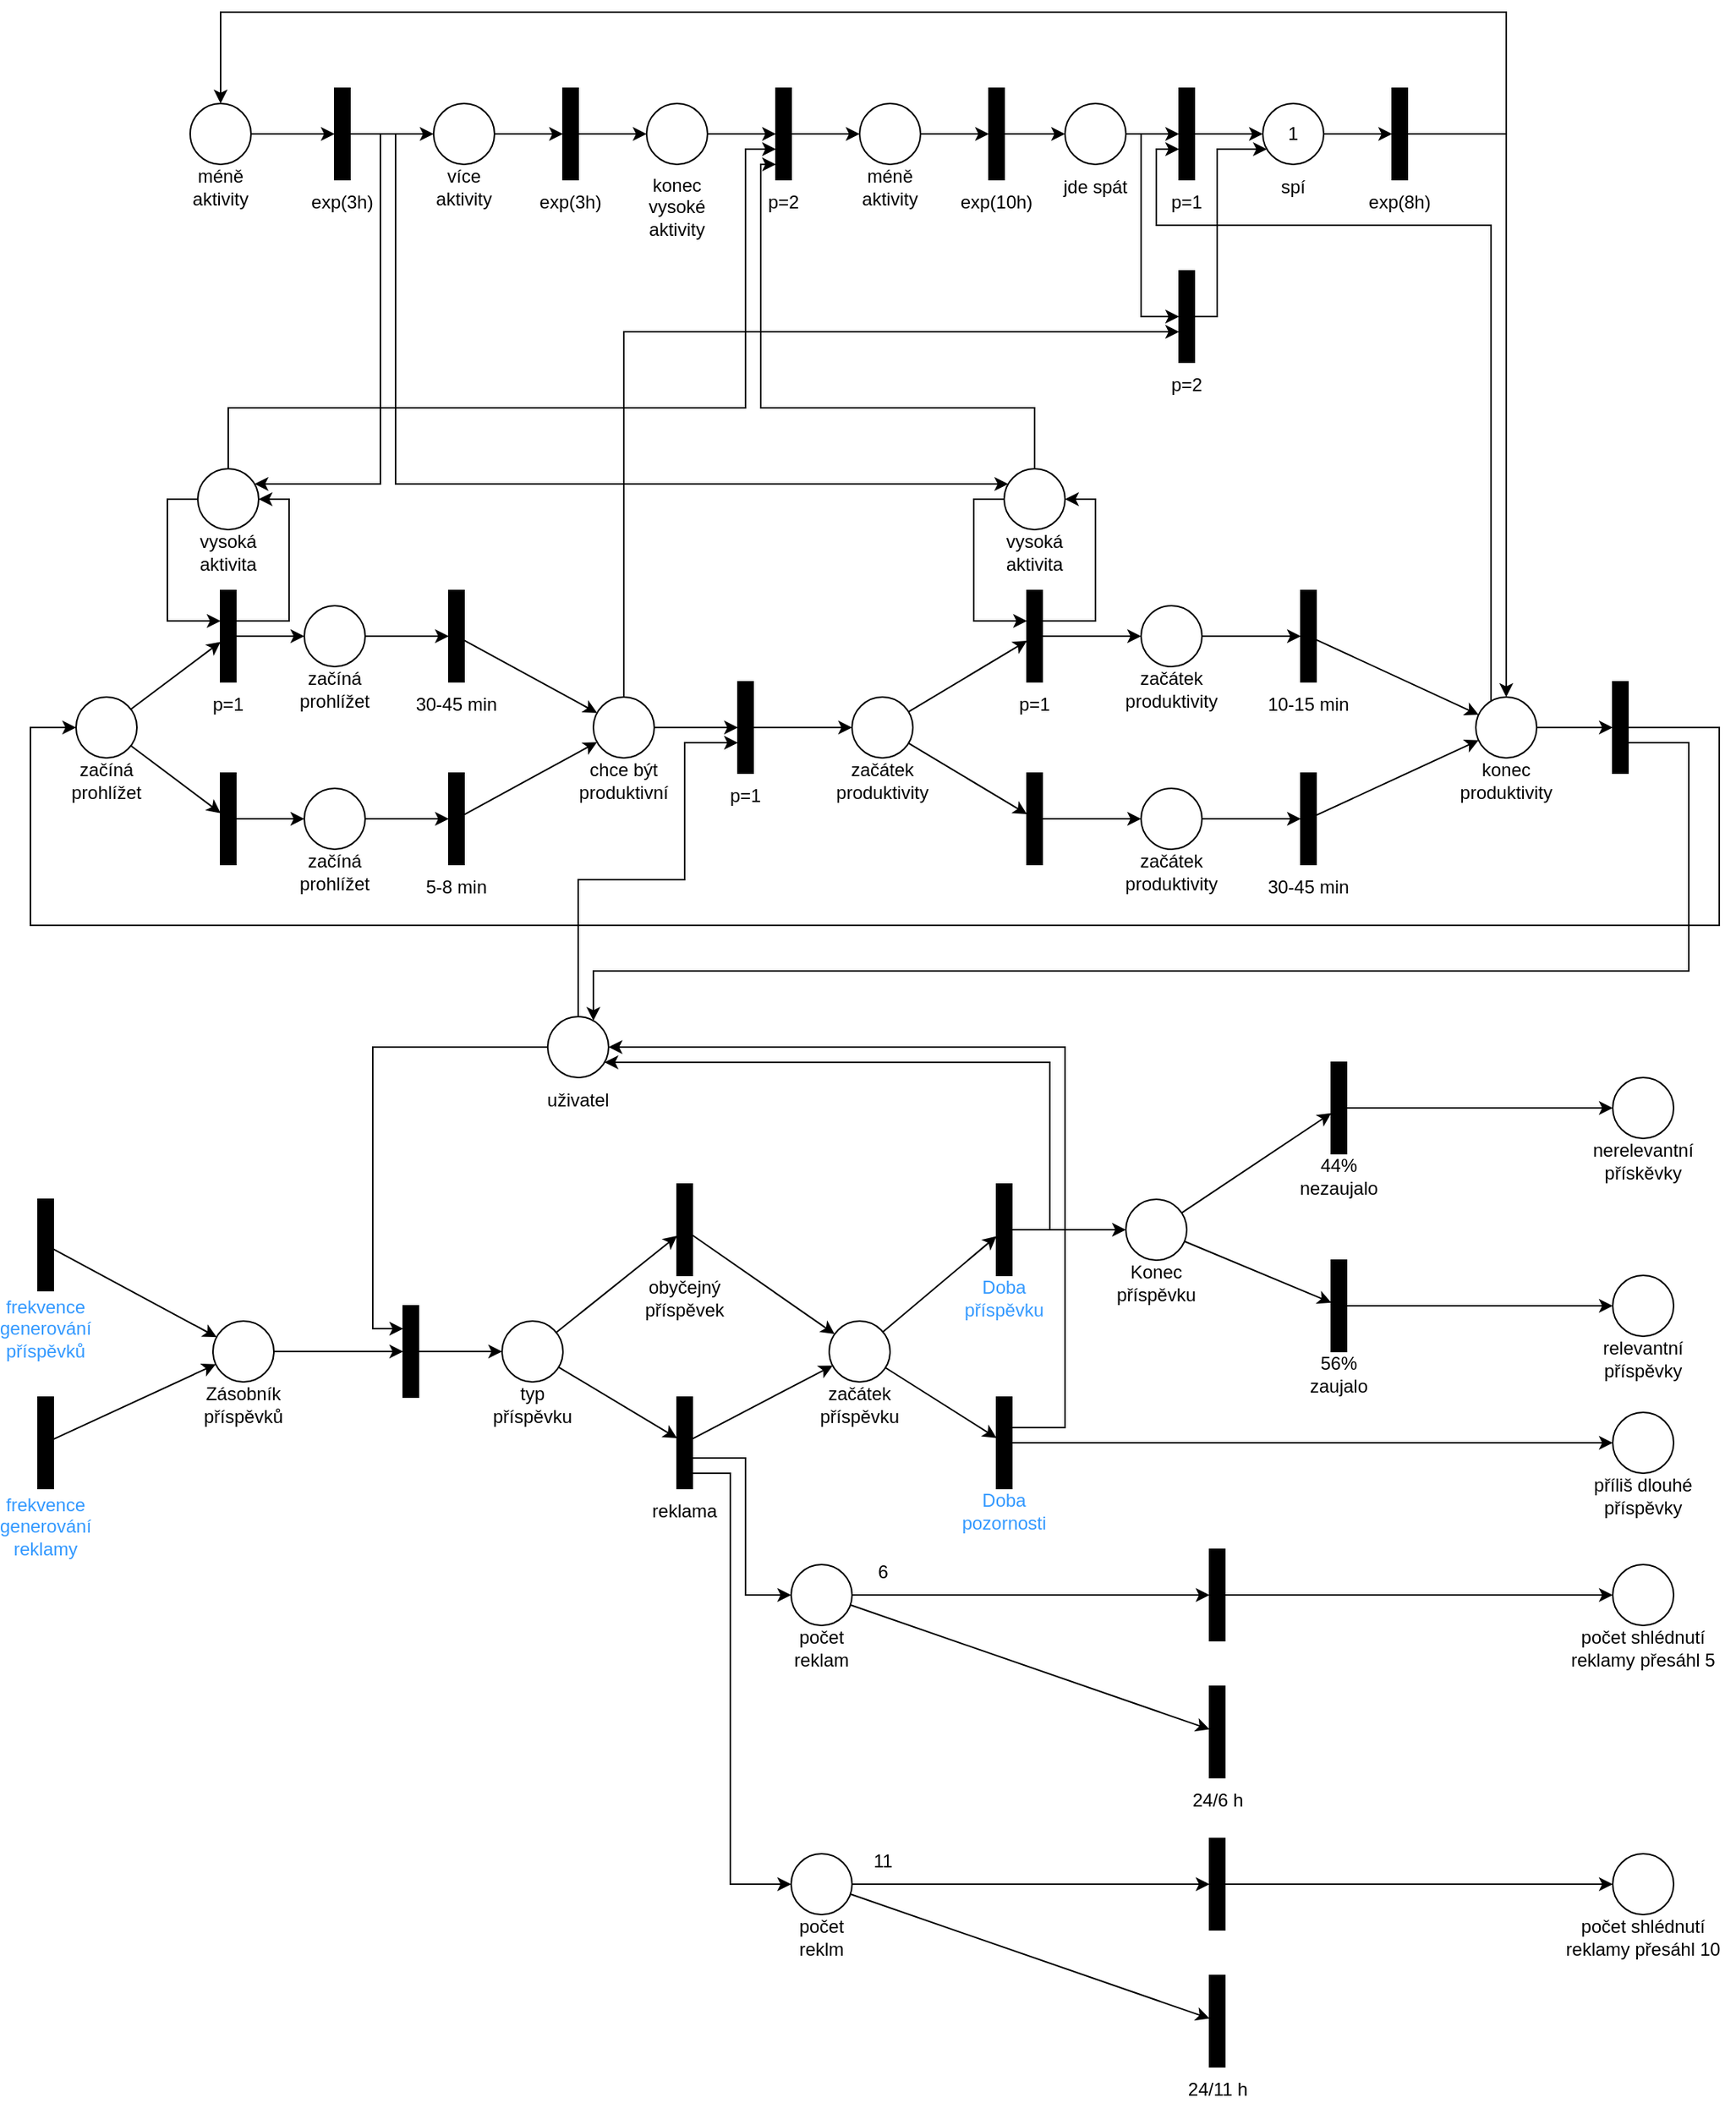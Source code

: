<mxfile version="24.9.1">
  <diagram name="Page-1" id="gI8evOimamVynCtMT4Qy">
    <mxGraphModel dx="3401" dy="1274" grid="1" gridSize="10" guides="1" tooltips="1" connect="1" arrows="1" fold="1" page="1" pageScale="1" pageWidth="850" pageHeight="1100" math="0" shadow="0">
      <root>
        <mxCell id="0" />
        <mxCell id="1" parent="0" />
        <mxCell id="iZyAnFixZvS7v7MJcJc4-69" value="" style="group" vertex="1" connectable="0" parent="1">
          <mxGeometry x="200" y="940" width="60" height="110" as="geometry" />
        </mxCell>
        <mxCell id="iZyAnFixZvS7v7MJcJc4-70" value="" style="rounded=0;whiteSpace=wrap;html=1;fillColor=#000000;" vertex="1" parent="iZyAnFixZvS7v7MJcJc4-69">
          <mxGeometry x="25" width="10" height="60" as="geometry" />
        </mxCell>
        <mxCell id="iZyAnFixZvS7v7MJcJc4-71" value="&lt;font color=&quot;#3399ff&quot;&gt;frekvence generování&lt;/font&gt;&lt;div&gt;&lt;font color=&quot;#3399ff&quot;&gt;příspěvků&lt;/font&gt;&lt;/div&gt;" style="text;html=1;align=center;verticalAlign=middle;whiteSpace=wrap;rounded=0;" vertex="1" parent="iZyAnFixZvS7v7MJcJc4-69">
          <mxGeometry y="60" width="60" height="50" as="geometry" />
        </mxCell>
        <mxCell id="iZyAnFixZvS7v7MJcJc4-72" value="" style="group" vertex="1" connectable="0" parent="1">
          <mxGeometry x="330" y="1020" width="60" height="70" as="geometry" />
        </mxCell>
        <mxCell id="iZyAnFixZvS7v7MJcJc4-73" value="" style="ellipse;whiteSpace=wrap;html=1;aspect=fixed;" vertex="1" parent="iZyAnFixZvS7v7MJcJc4-72">
          <mxGeometry x="10" width="40" height="40" as="geometry" />
        </mxCell>
        <mxCell id="iZyAnFixZvS7v7MJcJc4-74" value="&lt;div&gt;Zásobník příspěvků&lt;/div&gt;" style="text;html=1;align=center;verticalAlign=middle;whiteSpace=wrap;rounded=0;" vertex="1" parent="iZyAnFixZvS7v7MJcJc4-72">
          <mxGeometry y="40" width="60" height="30" as="geometry" />
        </mxCell>
        <mxCell id="iZyAnFixZvS7v7MJcJc4-75" style="rounded=0;orthogonalLoop=1;jettySize=auto;html=1;" edge="1" parent="1" source="iZyAnFixZvS7v7MJcJc4-70" target="iZyAnFixZvS7v7MJcJc4-73">
          <mxGeometry relative="1" as="geometry" />
        </mxCell>
        <mxCell id="iZyAnFixZvS7v7MJcJc4-76" value="" style="group" vertex="1" connectable="0" parent="1">
          <mxGeometry x="550" y="820" width="60" height="70" as="geometry" />
        </mxCell>
        <mxCell id="iZyAnFixZvS7v7MJcJc4-77" value="" style="ellipse;whiteSpace=wrap;html=1;aspect=fixed;" vertex="1" parent="iZyAnFixZvS7v7MJcJc4-76">
          <mxGeometry x="10" width="40" height="40" as="geometry" />
        </mxCell>
        <mxCell id="iZyAnFixZvS7v7MJcJc4-78" value="uživatel" style="text;html=1;align=center;verticalAlign=middle;whiteSpace=wrap;rounded=0;" vertex="1" parent="iZyAnFixZvS7v7MJcJc4-76">
          <mxGeometry y="40" width="60" height="30" as="geometry" />
        </mxCell>
        <mxCell id="iZyAnFixZvS7v7MJcJc4-79" value="" style="group" vertex="1" connectable="0" parent="1">
          <mxGeometry x="440" y="1010" width="60" height="90" as="geometry" />
        </mxCell>
        <mxCell id="iZyAnFixZvS7v7MJcJc4-80" value="" style="rounded=0;whiteSpace=wrap;html=1;fillColor=#000000;" vertex="1" parent="iZyAnFixZvS7v7MJcJc4-79">
          <mxGeometry x="25" width="10" height="60" as="geometry" />
        </mxCell>
        <mxCell id="iZyAnFixZvS7v7MJcJc4-81" style="edgeStyle=orthogonalEdgeStyle;rounded=0;orthogonalLoop=1;jettySize=auto;html=1;entryX=0;entryY=0.5;entryDx=0;entryDy=0;" edge="1" parent="1" source="iZyAnFixZvS7v7MJcJc4-73" target="iZyAnFixZvS7v7MJcJc4-80">
          <mxGeometry relative="1" as="geometry" />
        </mxCell>
        <mxCell id="iZyAnFixZvS7v7MJcJc4-82" style="edgeStyle=orthogonalEdgeStyle;rounded=0;orthogonalLoop=1;jettySize=auto;html=1;entryX=0;entryY=0.25;entryDx=0;entryDy=0;" edge="1" parent="1" source="iZyAnFixZvS7v7MJcJc4-77" target="iZyAnFixZvS7v7MJcJc4-80">
          <mxGeometry relative="1" as="geometry" />
        </mxCell>
        <mxCell id="iZyAnFixZvS7v7MJcJc4-83" value="" style="group" vertex="1" connectable="0" parent="1">
          <mxGeometry x="735" y="1020" width="60" height="70" as="geometry" />
        </mxCell>
        <mxCell id="iZyAnFixZvS7v7MJcJc4-84" value="" style="ellipse;whiteSpace=wrap;html=1;aspect=fixed;" vertex="1" parent="iZyAnFixZvS7v7MJcJc4-83">
          <mxGeometry x="10" width="40" height="40" as="geometry" />
        </mxCell>
        <mxCell id="iZyAnFixZvS7v7MJcJc4-85" value="začátek příspěvku" style="text;html=1;align=center;verticalAlign=middle;whiteSpace=wrap;rounded=0;" vertex="1" parent="iZyAnFixZvS7v7MJcJc4-83">
          <mxGeometry y="40" width="60" height="30" as="geometry" />
        </mxCell>
        <mxCell id="iZyAnFixZvS7v7MJcJc4-86" value="" style="group" vertex="1" connectable="0" parent="1">
          <mxGeometry x="830" y="930" width="60" height="90" as="geometry" />
        </mxCell>
        <mxCell id="iZyAnFixZvS7v7MJcJc4-87" value="" style="rounded=0;whiteSpace=wrap;html=1;fillColor=#000000;" vertex="1" parent="iZyAnFixZvS7v7MJcJc4-86">
          <mxGeometry x="25" width="10" height="60" as="geometry" />
        </mxCell>
        <mxCell id="iZyAnFixZvS7v7MJcJc4-88" value="&lt;font color=&quot;#3399ff&quot;&gt;Doba příspěvku&lt;/font&gt;" style="text;html=1;align=center;verticalAlign=middle;whiteSpace=wrap;rounded=0;" vertex="1" parent="iZyAnFixZvS7v7MJcJc4-86">
          <mxGeometry y="60" width="60" height="30" as="geometry" />
        </mxCell>
        <mxCell id="iZyAnFixZvS7v7MJcJc4-89" style="rounded=0;orthogonalLoop=1;jettySize=auto;html=1;" edge="1" parent="1" source="iZyAnFixZvS7v7MJcJc4-84" target="iZyAnFixZvS7v7MJcJc4-87">
          <mxGeometry relative="1" as="geometry" />
        </mxCell>
        <mxCell id="iZyAnFixZvS7v7MJcJc4-90" value="" style="group" vertex="1" connectable="0" parent="1">
          <mxGeometry x="930" y="940" width="60" height="70" as="geometry" />
        </mxCell>
        <mxCell id="iZyAnFixZvS7v7MJcJc4-91" value="" style="ellipse;whiteSpace=wrap;html=1;aspect=fixed;" vertex="1" parent="iZyAnFixZvS7v7MJcJc4-90">
          <mxGeometry x="10" width="40" height="40" as="geometry" />
        </mxCell>
        <mxCell id="iZyAnFixZvS7v7MJcJc4-92" value="Konec příspěvku" style="text;html=1;align=center;verticalAlign=middle;whiteSpace=wrap;rounded=0;" vertex="1" parent="iZyAnFixZvS7v7MJcJc4-90">
          <mxGeometry y="40" width="60" height="30" as="geometry" />
        </mxCell>
        <mxCell id="iZyAnFixZvS7v7MJcJc4-93" style="edgeStyle=orthogonalEdgeStyle;rounded=0;orthogonalLoop=1;jettySize=auto;html=1;" edge="1" parent="1" source="iZyAnFixZvS7v7MJcJc4-87" target="iZyAnFixZvS7v7MJcJc4-91">
          <mxGeometry relative="1" as="geometry" />
        </mxCell>
        <mxCell id="iZyAnFixZvS7v7MJcJc4-94" value="" style="group" vertex="1" connectable="0" parent="1">
          <mxGeometry x="1050" y="980" width="60" height="90" as="geometry" />
        </mxCell>
        <mxCell id="iZyAnFixZvS7v7MJcJc4-95" value="" style="rounded=0;whiteSpace=wrap;html=1;fillColor=#000000;" vertex="1" parent="iZyAnFixZvS7v7MJcJc4-94">
          <mxGeometry x="25" width="10" height="60" as="geometry" />
        </mxCell>
        <mxCell id="iZyAnFixZvS7v7MJcJc4-96" value="56%&lt;div&gt;zaujalo&lt;/div&gt;" style="text;html=1;align=center;verticalAlign=middle;whiteSpace=wrap;rounded=0;" vertex="1" parent="iZyAnFixZvS7v7MJcJc4-94">
          <mxGeometry y="60" width="60" height="30" as="geometry" />
        </mxCell>
        <mxCell id="iZyAnFixZvS7v7MJcJc4-97" value="" style="group" vertex="1" connectable="0" parent="1">
          <mxGeometry x="1050" y="850" width="60" height="90" as="geometry" />
        </mxCell>
        <mxCell id="iZyAnFixZvS7v7MJcJc4-98" value="" style="rounded=0;whiteSpace=wrap;html=1;fillColor=#000000;" vertex="1" parent="iZyAnFixZvS7v7MJcJc4-97">
          <mxGeometry x="25" width="10" height="60" as="geometry" />
        </mxCell>
        <mxCell id="iZyAnFixZvS7v7MJcJc4-99" value="44%&lt;div&gt;nezaujalo&lt;/div&gt;" style="text;html=1;align=center;verticalAlign=middle;whiteSpace=wrap;rounded=0;" vertex="1" parent="iZyAnFixZvS7v7MJcJc4-97">
          <mxGeometry y="60" width="60" height="30" as="geometry" />
        </mxCell>
        <mxCell id="iZyAnFixZvS7v7MJcJc4-100" style="rounded=0;orthogonalLoop=1;jettySize=auto;html=1;" edge="1" parent="1" source="iZyAnFixZvS7v7MJcJc4-91" target="iZyAnFixZvS7v7MJcJc4-95">
          <mxGeometry relative="1" as="geometry" />
        </mxCell>
        <mxCell id="iZyAnFixZvS7v7MJcJc4-101" style="rounded=0;orthogonalLoop=1;jettySize=auto;html=1;" edge="1" parent="1" source="iZyAnFixZvS7v7MJcJc4-91">
          <mxGeometry relative="1" as="geometry">
            <mxPoint x="1075" y="883.333" as="targetPoint" />
          </mxGeometry>
        </mxCell>
        <mxCell id="iZyAnFixZvS7v7MJcJc4-102" value="" style="group" vertex="1" connectable="0" parent="1">
          <mxGeometry x="1250" y="860" width="60" height="70" as="geometry" />
        </mxCell>
        <mxCell id="iZyAnFixZvS7v7MJcJc4-103" value="" style="ellipse;whiteSpace=wrap;html=1;aspect=fixed;" vertex="1" parent="iZyAnFixZvS7v7MJcJc4-102">
          <mxGeometry x="10" width="40" height="40" as="geometry" />
        </mxCell>
        <mxCell id="iZyAnFixZvS7v7MJcJc4-104" value="nerelevantní přískěvky" style="text;html=1;align=center;verticalAlign=middle;whiteSpace=wrap;rounded=0;" vertex="1" parent="iZyAnFixZvS7v7MJcJc4-102">
          <mxGeometry y="40" width="60" height="30" as="geometry" />
        </mxCell>
        <mxCell id="iZyAnFixZvS7v7MJcJc4-105" style="rounded=0;orthogonalLoop=1;jettySize=auto;html=1;" edge="1" parent="1" source="iZyAnFixZvS7v7MJcJc4-98" target="iZyAnFixZvS7v7MJcJc4-103">
          <mxGeometry relative="1" as="geometry" />
        </mxCell>
        <mxCell id="iZyAnFixZvS7v7MJcJc4-106" value="" style="group" vertex="1" connectable="0" parent="1">
          <mxGeometry x="1250" y="990" width="60" height="70" as="geometry" />
        </mxCell>
        <mxCell id="iZyAnFixZvS7v7MJcJc4-107" value="" style="ellipse;whiteSpace=wrap;html=1;aspect=fixed;" vertex="1" parent="iZyAnFixZvS7v7MJcJc4-106">
          <mxGeometry x="10" width="40" height="40" as="geometry" />
        </mxCell>
        <mxCell id="iZyAnFixZvS7v7MJcJc4-108" value="&lt;div&gt;relevantní příspěvky&lt;/div&gt;" style="text;html=1;align=center;verticalAlign=middle;whiteSpace=wrap;rounded=0;" vertex="1" parent="iZyAnFixZvS7v7MJcJc4-106">
          <mxGeometry y="40" width="60" height="30" as="geometry" />
        </mxCell>
        <mxCell id="iZyAnFixZvS7v7MJcJc4-109" style="rounded=0;orthogonalLoop=1;jettySize=auto;html=1;" edge="1" parent="1" source="iZyAnFixZvS7v7MJcJc4-95" target="iZyAnFixZvS7v7MJcJc4-107">
          <mxGeometry relative="1" as="geometry" />
        </mxCell>
        <mxCell id="iZyAnFixZvS7v7MJcJc4-110" value="" style="group" vertex="1" connectable="0" parent="1">
          <mxGeometry x="830" y="1070" width="60" height="90" as="geometry" />
        </mxCell>
        <mxCell id="iZyAnFixZvS7v7MJcJc4-111" value="" style="rounded=0;whiteSpace=wrap;html=1;fillColor=#000000;" vertex="1" parent="iZyAnFixZvS7v7MJcJc4-110">
          <mxGeometry x="25" width="10" height="60" as="geometry" />
        </mxCell>
        <mxCell id="iZyAnFixZvS7v7MJcJc4-112" value="&lt;font color=&quot;#3399ff&quot;&gt;Doba&lt;/font&gt;&lt;div&gt;&lt;font color=&quot;#3399ff&quot;&gt;pozornosti&lt;/font&gt;&lt;/div&gt;" style="text;html=1;align=center;verticalAlign=middle;whiteSpace=wrap;rounded=0;" vertex="1" parent="iZyAnFixZvS7v7MJcJc4-110">
          <mxGeometry y="60" width="60" height="30" as="geometry" />
        </mxCell>
        <mxCell id="iZyAnFixZvS7v7MJcJc4-113" style="rounded=0;orthogonalLoop=1;jettySize=auto;html=1;" edge="1" parent="1" source="iZyAnFixZvS7v7MJcJc4-84" target="iZyAnFixZvS7v7MJcJc4-111">
          <mxGeometry relative="1" as="geometry" />
        </mxCell>
        <mxCell id="iZyAnFixZvS7v7MJcJc4-114" style="edgeStyle=orthogonalEdgeStyle;rounded=0;orthogonalLoop=1;jettySize=auto;html=1;" edge="1" parent="1" source="iZyAnFixZvS7v7MJcJc4-87" target="iZyAnFixZvS7v7MJcJc4-77">
          <mxGeometry relative="1" as="geometry">
            <Array as="points">
              <mxPoint x="890" y="960" />
              <mxPoint x="890" y="850" />
            </Array>
          </mxGeometry>
        </mxCell>
        <mxCell id="iZyAnFixZvS7v7MJcJc4-115" value="" style="group" vertex="1" connectable="0" parent="1">
          <mxGeometry x="1250" y="1080" width="70" height="80" as="geometry" />
        </mxCell>
        <mxCell id="iZyAnFixZvS7v7MJcJc4-116" value="" style="ellipse;whiteSpace=wrap;html=1;aspect=fixed;" vertex="1" parent="iZyAnFixZvS7v7MJcJc4-115">
          <mxGeometry x="10" width="40" height="40" as="geometry" />
        </mxCell>
        <mxCell id="iZyAnFixZvS7v7MJcJc4-117" value="&lt;div&gt;příliš dlouhé příspěvky&lt;/div&gt;" style="text;html=1;align=center;verticalAlign=middle;whiteSpace=wrap;rounded=0;" vertex="1" parent="iZyAnFixZvS7v7MJcJc4-115">
          <mxGeometry x="-5" y="40" width="70" height="30" as="geometry" />
        </mxCell>
        <mxCell id="iZyAnFixZvS7v7MJcJc4-118" style="rounded=0;orthogonalLoop=1;jettySize=auto;html=1;" edge="1" parent="1" source="iZyAnFixZvS7v7MJcJc4-111" target="iZyAnFixZvS7v7MJcJc4-116">
          <mxGeometry relative="1" as="geometry" />
        </mxCell>
        <mxCell id="iZyAnFixZvS7v7MJcJc4-119" value="" style="group" vertex="1" connectable="0" parent="1">
          <mxGeometry x="315" y="220" width="60" height="70" as="geometry" />
        </mxCell>
        <mxCell id="iZyAnFixZvS7v7MJcJc4-120" value="" style="ellipse;whiteSpace=wrap;html=1;aspect=fixed;" vertex="1" parent="iZyAnFixZvS7v7MJcJc4-119">
          <mxGeometry x="10" width="40" height="40" as="geometry" />
        </mxCell>
        <mxCell id="iZyAnFixZvS7v7MJcJc4-121" value="&lt;div&gt;méně aktivity&lt;/div&gt;" style="text;html=1;align=center;verticalAlign=middle;whiteSpace=wrap;rounded=0;" vertex="1" parent="iZyAnFixZvS7v7MJcJc4-119">
          <mxGeometry y="40" width="60" height="30" as="geometry" />
        </mxCell>
        <mxCell id="iZyAnFixZvS7v7MJcJc4-122" value="" style="group" vertex="1" connectable="0" parent="1">
          <mxGeometry x="395" y="210" width="60" height="90" as="geometry" />
        </mxCell>
        <mxCell id="iZyAnFixZvS7v7MJcJc4-123" value="" style="rounded=0;whiteSpace=wrap;html=1;fillColor=#000000;" vertex="1" parent="iZyAnFixZvS7v7MJcJc4-122">
          <mxGeometry x="25" width="10" height="60" as="geometry" />
        </mxCell>
        <mxCell id="iZyAnFixZvS7v7MJcJc4-124" value="exp(3h)" style="text;html=1;align=center;verticalAlign=middle;whiteSpace=wrap;rounded=0;" vertex="1" parent="iZyAnFixZvS7v7MJcJc4-122">
          <mxGeometry y="60" width="60" height="30" as="geometry" />
        </mxCell>
        <mxCell id="iZyAnFixZvS7v7MJcJc4-125" style="edgeStyle=orthogonalEdgeStyle;rounded=0;orthogonalLoop=1;jettySize=auto;html=1;" edge="1" parent="1" source="iZyAnFixZvS7v7MJcJc4-120" target="iZyAnFixZvS7v7MJcJc4-123">
          <mxGeometry relative="1" as="geometry" />
        </mxCell>
        <mxCell id="iZyAnFixZvS7v7MJcJc4-126" value="" style="group" vertex="1" connectable="0" parent="1">
          <mxGeometry x="475" y="220" width="60" height="70" as="geometry" />
        </mxCell>
        <mxCell id="iZyAnFixZvS7v7MJcJc4-127" value="" style="ellipse;whiteSpace=wrap;html=1;aspect=fixed;" vertex="1" parent="iZyAnFixZvS7v7MJcJc4-126">
          <mxGeometry x="10" width="40" height="40" as="geometry" />
        </mxCell>
        <mxCell id="iZyAnFixZvS7v7MJcJc4-128" value="&lt;div&gt;více aktivity&lt;/div&gt;" style="text;html=1;align=center;verticalAlign=middle;whiteSpace=wrap;rounded=0;" vertex="1" parent="iZyAnFixZvS7v7MJcJc4-126">
          <mxGeometry y="40" width="60" height="30" as="geometry" />
        </mxCell>
        <mxCell id="iZyAnFixZvS7v7MJcJc4-129" style="edgeStyle=orthogonalEdgeStyle;rounded=0;orthogonalLoop=1;jettySize=auto;html=1;" edge="1" parent="1" source="iZyAnFixZvS7v7MJcJc4-123" target="iZyAnFixZvS7v7MJcJc4-127">
          <mxGeometry relative="1" as="geometry" />
        </mxCell>
        <mxCell id="iZyAnFixZvS7v7MJcJc4-130" value="" style="group" vertex="1" connectable="0" parent="1">
          <mxGeometry x="545" y="210" width="60" height="90" as="geometry" />
        </mxCell>
        <mxCell id="iZyAnFixZvS7v7MJcJc4-131" value="" style="rounded=0;whiteSpace=wrap;html=1;fillColor=#000000;" vertex="1" parent="iZyAnFixZvS7v7MJcJc4-130">
          <mxGeometry x="25" width="10" height="60" as="geometry" />
        </mxCell>
        <mxCell id="iZyAnFixZvS7v7MJcJc4-132" value="exp(3h)" style="text;html=1;align=center;verticalAlign=middle;whiteSpace=wrap;rounded=0;" vertex="1" parent="iZyAnFixZvS7v7MJcJc4-130">
          <mxGeometry y="60" width="60" height="30" as="geometry" />
        </mxCell>
        <mxCell id="iZyAnFixZvS7v7MJcJc4-133" style="edgeStyle=orthogonalEdgeStyle;rounded=0;orthogonalLoop=1;jettySize=auto;html=1;" edge="1" parent="1" source="iZyAnFixZvS7v7MJcJc4-127" target="iZyAnFixZvS7v7MJcJc4-131">
          <mxGeometry relative="1" as="geometry" />
        </mxCell>
        <mxCell id="iZyAnFixZvS7v7MJcJc4-134" value="" style="group" vertex="1" connectable="0" parent="1">
          <mxGeometry x="755" y="220" width="60" height="70" as="geometry" />
        </mxCell>
        <mxCell id="iZyAnFixZvS7v7MJcJc4-135" value="" style="ellipse;whiteSpace=wrap;html=1;aspect=fixed;" vertex="1" parent="iZyAnFixZvS7v7MJcJc4-134">
          <mxGeometry x="10" width="40" height="40" as="geometry" />
        </mxCell>
        <mxCell id="iZyAnFixZvS7v7MJcJc4-136" value="&lt;div&gt;méně aktivity&lt;/div&gt;" style="text;html=1;align=center;verticalAlign=middle;whiteSpace=wrap;rounded=0;" vertex="1" parent="iZyAnFixZvS7v7MJcJc4-134">
          <mxGeometry y="40" width="60" height="30" as="geometry" />
        </mxCell>
        <mxCell id="iZyAnFixZvS7v7MJcJc4-137" value="" style="group" vertex="1" connectable="0" parent="1">
          <mxGeometry x="825" y="210" width="60" height="90" as="geometry" />
        </mxCell>
        <mxCell id="iZyAnFixZvS7v7MJcJc4-138" value="" style="rounded=0;whiteSpace=wrap;html=1;fillColor=#000000;" vertex="1" parent="iZyAnFixZvS7v7MJcJc4-137">
          <mxGeometry x="25" width="10" height="60" as="geometry" />
        </mxCell>
        <mxCell id="iZyAnFixZvS7v7MJcJc4-139" value="exp(10h)" style="text;html=1;align=center;verticalAlign=middle;whiteSpace=wrap;rounded=0;" vertex="1" parent="iZyAnFixZvS7v7MJcJc4-137">
          <mxGeometry y="60" width="60" height="30" as="geometry" />
        </mxCell>
        <mxCell id="iZyAnFixZvS7v7MJcJc4-140" style="edgeStyle=orthogonalEdgeStyle;rounded=0;orthogonalLoop=1;jettySize=auto;html=1;" edge="1" parent="1" source="iZyAnFixZvS7v7MJcJc4-135" target="iZyAnFixZvS7v7MJcJc4-138">
          <mxGeometry relative="1" as="geometry" />
        </mxCell>
        <mxCell id="iZyAnFixZvS7v7MJcJc4-141" value="" style="group" vertex="1" connectable="0" parent="1">
          <mxGeometry x="1020" y="220" width="60" height="70" as="geometry" />
        </mxCell>
        <mxCell id="iZyAnFixZvS7v7MJcJc4-142" value="1" style="ellipse;whiteSpace=wrap;html=1;aspect=fixed;" vertex="1" parent="iZyAnFixZvS7v7MJcJc4-141">
          <mxGeometry x="10" width="40" height="40" as="geometry" />
        </mxCell>
        <mxCell id="iZyAnFixZvS7v7MJcJc4-143" value="spí" style="text;html=1;align=center;verticalAlign=middle;whiteSpace=wrap;rounded=0;" vertex="1" parent="iZyAnFixZvS7v7MJcJc4-141">
          <mxGeometry y="40" width="60" height="30" as="geometry" />
        </mxCell>
        <mxCell id="iZyAnFixZvS7v7MJcJc4-144" value="" style="group" vertex="1" connectable="0" parent="1">
          <mxGeometry x="1090" y="210" width="60" height="90" as="geometry" />
        </mxCell>
        <mxCell id="iZyAnFixZvS7v7MJcJc4-145" value="" style="rounded=0;whiteSpace=wrap;html=1;fillColor=#000000;" vertex="1" parent="iZyAnFixZvS7v7MJcJc4-144">
          <mxGeometry x="25" width="10" height="60" as="geometry" />
        </mxCell>
        <mxCell id="iZyAnFixZvS7v7MJcJc4-146" value="&lt;div&gt;exp(8h)&lt;/div&gt;" style="text;html=1;align=center;verticalAlign=middle;whiteSpace=wrap;rounded=0;" vertex="1" parent="iZyAnFixZvS7v7MJcJc4-144">
          <mxGeometry y="60" width="60" height="30" as="geometry" />
        </mxCell>
        <mxCell id="iZyAnFixZvS7v7MJcJc4-147" style="edgeStyle=orthogonalEdgeStyle;rounded=0;orthogonalLoop=1;jettySize=auto;html=1;" edge="1" parent="1" source="iZyAnFixZvS7v7MJcJc4-142" target="iZyAnFixZvS7v7MJcJc4-145">
          <mxGeometry relative="1" as="geometry" />
        </mxCell>
        <mxCell id="iZyAnFixZvS7v7MJcJc4-148" style="edgeStyle=orthogonalEdgeStyle;rounded=0;orthogonalLoop=1;jettySize=auto;html=1;" edge="1" parent="1" source="iZyAnFixZvS7v7MJcJc4-145" target="iZyAnFixZvS7v7MJcJc4-120">
          <mxGeometry relative="1" as="geometry">
            <Array as="points">
              <mxPoint x="1190" y="240" />
              <mxPoint x="1190" y="160" />
              <mxPoint x="345" y="160" />
            </Array>
          </mxGeometry>
        </mxCell>
        <mxCell id="iZyAnFixZvS7v7MJcJc4-149" value="" style="group" vertex="1" connectable="0" parent="1">
          <mxGeometry x="240" y="610" width="60" height="70" as="geometry" />
        </mxCell>
        <mxCell id="iZyAnFixZvS7v7MJcJc4-150" value="" style="ellipse;whiteSpace=wrap;html=1;aspect=fixed;" vertex="1" parent="iZyAnFixZvS7v7MJcJc4-149">
          <mxGeometry x="10" width="40" height="40" as="geometry" />
        </mxCell>
        <mxCell id="iZyAnFixZvS7v7MJcJc4-151" value="začíná prohlížet" style="text;html=1;align=center;verticalAlign=middle;whiteSpace=wrap;rounded=0;" vertex="1" parent="iZyAnFixZvS7v7MJcJc4-149">
          <mxGeometry y="40" width="60" height="30" as="geometry" />
        </mxCell>
        <mxCell id="iZyAnFixZvS7v7MJcJc4-152" value="" style="group" vertex="1" connectable="0" parent="1">
          <mxGeometry x="470" y="660" width="60" height="90" as="geometry" />
        </mxCell>
        <mxCell id="iZyAnFixZvS7v7MJcJc4-153" value="" style="rounded=0;whiteSpace=wrap;html=1;fillColor=#000000;" vertex="1" parent="iZyAnFixZvS7v7MJcJc4-152">
          <mxGeometry x="25" width="10" height="60" as="geometry" />
        </mxCell>
        <mxCell id="iZyAnFixZvS7v7MJcJc4-154" value="5-8 min" style="text;html=1;align=center;verticalAlign=middle;whiteSpace=wrap;rounded=0;" vertex="1" parent="iZyAnFixZvS7v7MJcJc4-152">
          <mxGeometry y="60" width="60" height="30" as="geometry" />
        </mxCell>
        <mxCell id="iZyAnFixZvS7v7MJcJc4-155" value="" style="group" vertex="1" connectable="0" parent="1">
          <mxGeometry x="580" y="610" width="60" height="70" as="geometry" />
        </mxCell>
        <mxCell id="iZyAnFixZvS7v7MJcJc4-156" value="" style="ellipse;whiteSpace=wrap;html=1;aspect=fixed;" vertex="1" parent="iZyAnFixZvS7v7MJcJc4-155">
          <mxGeometry x="10" width="40" height="40" as="geometry" />
        </mxCell>
        <mxCell id="iZyAnFixZvS7v7MJcJc4-157" value="chce být produktivní" style="text;html=1;align=center;verticalAlign=middle;whiteSpace=wrap;rounded=0;" vertex="1" parent="iZyAnFixZvS7v7MJcJc4-155">
          <mxGeometry y="40" width="60" height="30" as="geometry" />
        </mxCell>
        <mxCell id="iZyAnFixZvS7v7MJcJc4-158" style="rounded=0;orthogonalLoop=1;jettySize=auto;html=1;" edge="1" parent="1" source="iZyAnFixZvS7v7MJcJc4-153" target="iZyAnFixZvS7v7MJcJc4-156">
          <mxGeometry relative="1" as="geometry" />
        </mxCell>
        <mxCell id="iZyAnFixZvS7v7MJcJc4-159" style="rounded=0;orthogonalLoop=1;jettySize=auto;html=1;" edge="1" parent="1" source="iZyAnFixZvS7v7MJcJc4-156" target="iZyAnFixZvS7v7MJcJc4-162">
          <mxGeometry relative="1" as="geometry" />
        </mxCell>
        <mxCell id="iZyAnFixZvS7v7MJcJc4-160" style="rounded=0;orthogonalLoop=1;jettySize=auto;html=1;edgeStyle=orthogonalEdgeStyle;" edge="1" parent="1" source="iZyAnFixZvS7v7MJcJc4-77" target="iZyAnFixZvS7v7MJcJc4-162">
          <mxGeometry relative="1" as="geometry">
            <Array as="points">
              <mxPoint x="580" y="730" />
              <mxPoint x="650" y="730" />
              <mxPoint x="650" y="640" />
            </Array>
          </mxGeometry>
        </mxCell>
        <mxCell id="iZyAnFixZvS7v7MJcJc4-161" value="" style="group" vertex="1" connectable="0" parent="1">
          <mxGeometry x="660" y="600" width="60" height="90" as="geometry" />
        </mxCell>
        <mxCell id="iZyAnFixZvS7v7MJcJc4-162" value="" style="rounded=0;whiteSpace=wrap;html=1;fillColor=#000000;" vertex="1" parent="iZyAnFixZvS7v7MJcJc4-161">
          <mxGeometry x="25" width="10" height="60" as="geometry" />
        </mxCell>
        <mxCell id="iZyAnFixZvS7v7MJcJc4-163" value="p=1" style="text;html=1;align=center;verticalAlign=middle;whiteSpace=wrap;rounded=0;" vertex="1" parent="iZyAnFixZvS7v7MJcJc4-161">
          <mxGeometry y="60" width="60" height="30" as="geometry" />
        </mxCell>
        <mxCell id="iZyAnFixZvS7v7MJcJc4-164" value="" style="group" vertex="1" connectable="0" parent="1">
          <mxGeometry x="750" y="610" width="60" height="70" as="geometry" />
        </mxCell>
        <mxCell id="iZyAnFixZvS7v7MJcJc4-165" value="" style="ellipse;whiteSpace=wrap;html=1;aspect=fixed;" vertex="1" parent="iZyAnFixZvS7v7MJcJc4-164">
          <mxGeometry x="10" width="40" height="40" as="geometry" />
        </mxCell>
        <mxCell id="iZyAnFixZvS7v7MJcJc4-166" value="začátek produktivity" style="text;html=1;align=center;verticalAlign=middle;whiteSpace=wrap;rounded=0;" vertex="1" parent="iZyAnFixZvS7v7MJcJc4-164">
          <mxGeometry y="40" width="60" height="30" as="geometry" />
        </mxCell>
        <mxCell id="iZyAnFixZvS7v7MJcJc4-167" style="edgeStyle=orthogonalEdgeStyle;rounded=0;orthogonalLoop=1;jettySize=auto;html=1;" edge="1" parent="1" source="iZyAnFixZvS7v7MJcJc4-162" target="iZyAnFixZvS7v7MJcJc4-165">
          <mxGeometry relative="1" as="geometry" />
        </mxCell>
        <mxCell id="iZyAnFixZvS7v7MJcJc4-168" value="" style="group" vertex="1" connectable="0" parent="1">
          <mxGeometry x="850" y="660" width="60" height="90" as="geometry" />
        </mxCell>
        <mxCell id="iZyAnFixZvS7v7MJcJc4-169" value="" style="rounded=0;whiteSpace=wrap;html=1;fillColor=#000000;" vertex="1" parent="iZyAnFixZvS7v7MJcJc4-168">
          <mxGeometry x="25" width="10" height="60" as="geometry" />
        </mxCell>
        <mxCell id="iZyAnFixZvS7v7MJcJc4-170" style="rounded=0;orthogonalLoop=1;jettySize=auto;html=1;" edge="1" parent="1" source="iZyAnFixZvS7v7MJcJc4-165" target="iZyAnFixZvS7v7MJcJc4-169">
          <mxGeometry relative="1" as="geometry" />
        </mxCell>
        <mxCell id="iZyAnFixZvS7v7MJcJc4-171" value="" style="group" vertex="1" connectable="0" parent="1">
          <mxGeometry x="470" y="540" width="60" height="90" as="geometry" />
        </mxCell>
        <mxCell id="iZyAnFixZvS7v7MJcJc4-172" value="" style="rounded=0;whiteSpace=wrap;html=1;fillColor=#000000;" vertex="1" parent="iZyAnFixZvS7v7MJcJc4-171">
          <mxGeometry x="25" width="10" height="60" as="geometry" />
        </mxCell>
        <mxCell id="iZyAnFixZvS7v7MJcJc4-173" value="30-45 min" style="text;html=1;align=center;verticalAlign=middle;whiteSpace=wrap;rounded=0;" vertex="1" parent="iZyAnFixZvS7v7MJcJc4-171">
          <mxGeometry y="60" width="60" height="30" as="geometry" />
        </mxCell>
        <mxCell id="iZyAnFixZvS7v7MJcJc4-174" value="" style="group" vertex="1" connectable="0" parent="1">
          <mxGeometry x="850" y="540" width="60" height="90" as="geometry" />
        </mxCell>
        <mxCell id="iZyAnFixZvS7v7MJcJc4-175" value="" style="rounded=0;whiteSpace=wrap;html=1;fillColor=#000000;" vertex="1" parent="iZyAnFixZvS7v7MJcJc4-174">
          <mxGeometry x="25" width="10" height="60" as="geometry" />
        </mxCell>
        <mxCell id="iZyAnFixZvS7v7MJcJc4-176" value="p=1" style="text;html=1;align=center;verticalAlign=middle;whiteSpace=wrap;rounded=0;" vertex="1" parent="iZyAnFixZvS7v7MJcJc4-174">
          <mxGeometry y="60" width="60" height="30" as="geometry" />
        </mxCell>
        <mxCell id="iZyAnFixZvS7v7MJcJc4-177" style="rounded=0;orthogonalLoop=1;jettySize=auto;html=1;" edge="1" parent="1" source="iZyAnFixZvS7v7MJcJc4-172" target="iZyAnFixZvS7v7MJcJc4-156">
          <mxGeometry relative="1" as="geometry" />
        </mxCell>
        <mxCell id="iZyAnFixZvS7v7MJcJc4-178" style="rounded=0;orthogonalLoop=1;jettySize=auto;html=1;" edge="1" parent="1" source="iZyAnFixZvS7v7MJcJc4-165" target="iZyAnFixZvS7v7MJcJc4-175">
          <mxGeometry relative="1" as="geometry" />
        </mxCell>
        <mxCell id="iZyAnFixZvS7v7MJcJc4-179" value="" style="group" vertex="1" connectable="0" parent="1">
          <mxGeometry x="1160" y="610" width="60" height="70" as="geometry" />
        </mxCell>
        <mxCell id="iZyAnFixZvS7v7MJcJc4-180" value="" style="ellipse;whiteSpace=wrap;html=1;aspect=fixed;" vertex="1" parent="iZyAnFixZvS7v7MJcJc4-179">
          <mxGeometry x="10" width="40" height="40" as="geometry" />
        </mxCell>
        <mxCell id="iZyAnFixZvS7v7MJcJc4-181" value="&lt;div&gt;konec&lt;/div&gt;&lt;div&gt;produktivity&lt;/div&gt;" style="text;html=1;align=center;verticalAlign=middle;whiteSpace=wrap;rounded=0;" vertex="1" parent="iZyAnFixZvS7v7MJcJc4-179">
          <mxGeometry y="40" width="60" height="30" as="geometry" />
        </mxCell>
        <mxCell id="iZyAnFixZvS7v7MJcJc4-182" style="edgeStyle=orthogonalEdgeStyle;rounded=0;orthogonalLoop=1;jettySize=auto;html=1;" edge="1" parent="1" source="iZyAnFixZvS7v7MJcJc4-184" target="iZyAnFixZvS7v7MJcJc4-150">
          <mxGeometry relative="1" as="geometry">
            <Array as="points">
              <mxPoint x="1330" y="630" />
              <mxPoint x="1330" y="760" />
              <mxPoint x="220" y="760" />
              <mxPoint x="220" y="630" />
            </Array>
          </mxGeometry>
        </mxCell>
        <mxCell id="iZyAnFixZvS7v7MJcJc4-183" style="rounded=0;orthogonalLoop=1;jettySize=auto;html=1;edgeStyle=orthogonalEdgeStyle;" edge="1" parent="1" source="iZyAnFixZvS7v7MJcJc4-184" target="iZyAnFixZvS7v7MJcJc4-77">
          <mxGeometry relative="1" as="geometry">
            <Array as="points">
              <mxPoint x="1310" y="640" />
              <mxPoint x="1310" y="790" />
              <mxPoint x="590" y="790" />
            </Array>
          </mxGeometry>
        </mxCell>
        <mxCell id="iZyAnFixZvS7v7MJcJc4-184" value="" style="rounded=0;whiteSpace=wrap;html=1;fillColor=#000000;" vertex="1" parent="1">
          <mxGeometry x="1260" y="600" width="10" height="60" as="geometry" />
        </mxCell>
        <mxCell id="iZyAnFixZvS7v7MJcJc4-185" style="edgeStyle=orthogonalEdgeStyle;rounded=0;orthogonalLoop=1;jettySize=auto;html=1;" edge="1" parent="1" source="iZyAnFixZvS7v7MJcJc4-180" target="iZyAnFixZvS7v7MJcJc4-184">
          <mxGeometry relative="1" as="geometry" />
        </mxCell>
        <mxCell id="iZyAnFixZvS7v7MJcJc4-186" value="" style="group" vertex="1" connectable="0" parent="1">
          <mxGeometry x="320" y="460" width="60" height="70" as="geometry" />
        </mxCell>
        <mxCell id="iZyAnFixZvS7v7MJcJc4-187" value="" style="ellipse;whiteSpace=wrap;html=1;aspect=fixed;" vertex="1" parent="iZyAnFixZvS7v7MJcJc4-186">
          <mxGeometry x="10" width="40" height="40" as="geometry" />
        </mxCell>
        <mxCell id="iZyAnFixZvS7v7MJcJc4-188" value="vysoká aktivita" style="text;html=1;align=center;verticalAlign=middle;whiteSpace=wrap;rounded=0;" vertex="1" parent="iZyAnFixZvS7v7MJcJc4-186">
          <mxGeometry y="40" width="60" height="30" as="geometry" />
        </mxCell>
        <mxCell id="iZyAnFixZvS7v7MJcJc4-189" value="" style="group" vertex="1" connectable="0" parent="1">
          <mxGeometry x="850" y="460" width="60" height="70" as="geometry" />
        </mxCell>
        <mxCell id="iZyAnFixZvS7v7MJcJc4-190" value="" style="ellipse;whiteSpace=wrap;html=1;aspect=fixed;" vertex="1" parent="iZyAnFixZvS7v7MJcJc4-189">
          <mxGeometry x="10" width="40" height="40" as="geometry" />
        </mxCell>
        <mxCell id="iZyAnFixZvS7v7MJcJc4-191" value="vysoká aktivita" style="text;html=1;align=center;verticalAlign=middle;whiteSpace=wrap;rounded=0;" vertex="1" parent="iZyAnFixZvS7v7MJcJc4-189">
          <mxGeometry y="40" width="60" height="30" as="geometry" />
        </mxCell>
        <mxCell id="iZyAnFixZvS7v7MJcJc4-192" style="edgeStyle=orthogonalEdgeStyle;rounded=0;orthogonalLoop=1;jettySize=auto;html=1;" edge="1" parent="1" source="iZyAnFixZvS7v7MJcJc4-190" target="iZyAnFixZvS7v7MJcJc4-175">
          <mxGeometry relative="1" as="geometry">
            <Array as="points">
              <mxPoint x="840" y="480" />
              <mxPoint x="840" y="560" />
            </Array>
          </mxGeometry>
        </mxCell>
        <mxCell id="iZyAnFixZvS7v7MJcJc4-193" style="edgeStyle=orthogonalEdgeStyle;rounded=0;orthogonalLoop=1;jettySize=auto;html=1;" edge="1" parent="1" source="iZyAnFixZvS7v7MJcJc4-175" target="iZyAnFixZvS7v7MJcJc4-190">
          <mxGeometry relative="1" as="geometry">
            <Array as="points">
              <mxPoint x="920" y="560" />
              <mxPoint x="920" y="480" />
            </Array>
          </mxGeometry>
        </mxCell>
        <mxCell id="iZyAnFixZvS7v7MJcJc4-194" value="" style="group" vertex="1" connectable="0" parent="1">
          <mxGeometry x="390" y="550" width="60" height="70" as="geometry" />
        </mxCell>
        <mxCell id="iZyAnFixZvS7v7MJcJc4-195" value="" style="ellipse;whiteSpace=wrap;html=1;aspect=fixed;" vertex="1" parent="iZyAnFixZvS7v7MJcJc4-194">
          <mxGeometry x="10" width="40" height="40" as="geometry" />
        </mxCell>
        <mxCell id="iZyAnFixZvS7v7MJcJc4-196" value="začíná prohlížet" style="text;html=1;align=center;verticalAlign=middle;whiteSpace=wrap;rounded=0;" vertex="1" parent="iZyAnFixZvS7v7MJcJc4-194">
          <mxGeometry y="40" width="60" height="30" as="geometry" />
        </mxCell>
        <mxCell id="iZyAnFixZvS7v7MJcJc4-197" value="" style="group" vertex="1" connectable="0" parent="1">
          <mxGeometry x="390" y="670" width="60" height="70" as="geometry" />
        </mxCell>
        <mxCell id="iZyAnFixZvS7v7MJcJc4-198" value="" style="ellipse;whiteSpace=wrap;html=1;aspect=fixed;" vertex="1" parent="iZyAnFixZvS7v7MJcJc4-197">
          <mxGeometry x="10" width="40" height="40" as="geometry" />
        </mxCell>
        <mxCell id="iZyAnFixZvS7v7MJcJc4-199" value="začíná prohlížet" style="text;html=1;align=center;verticalAlign=middle;whiteSpace=wrap;rounded=0;" vertex="1" parent="iZyAnFixZvS7v7MJcJc4-197">
          <mxGeometry y="40" width="60" height="30" as="geometry" />
        </mxCell>
        <mxCell id="iZyAnFixZvS7v7MJcJc4-200" style="edgeStyle=orthogonalEdgeStyle;rounded=0;orthogonalLoop=1;jettySize=auto;html=1;" edge="1" parent="1" source="iZyAnFixZvS7v7MJcJc4-198" target="iZyAnFixZvS7v7MJcJc4-153">
          <mxGeometry relative="1" as="geometry" />
        </mxCell>
        <mxCell id="iZyAnFixZvS7v7MJcJc4-201" style="edgeStyle=orthogonalEdgeStyle;rounded=0;orthogonalLoop=1;jettySize=auto;html=1;" edge="1" parent="1" source="iZyAnFixZvS7v7MJcJc4-195" target="iZyAnFixZvS7v7MJcJc4-172">
          <mxGeometry relative="1" as="geometry" />
        </mxCell>
        <mxCell id="iZyAnFixZvS7v7MJcJc4-202" style="edgeStyle=orthogonalEdgeStyle;rounded=0;orthogonalLoop=1;jettySize=auto;html=1;" edge="1" parent="1" source="iZyAnFixZvS7v7MJcJc4-209" target="iZyAnFixZvS7v7MJcJc4-195">
          <mxGeometry relative="1" as="geometry" />
        </mxCell>
        <mxCell id="iZyAnFixZvS7v7MJcJc4-203" style="edgeStyle=orthogonalEdgeStyle;rounded=0;orthogonalLoop=1;jettySize=auto;html=1;" edge="1" parent="1" source="iZyAnFixZvS7v7MJcJc4-204" target="iZyAnFixZvS7v7MJcJc4-198">
          <mxGeometry relative="1" as="geometry" />
        </mxCell>
        <mxCell id="iZyAnFixZvS7v7MJcJc4-204" value="" style="rounded=0;whiteSpace=wrap;html=1;fillColor=#000000;" vertex="1" parent="1">
          <mxGeometry x="345" y="660" width="10" height="60" as="geometry" />
        </mxCell>
        <mxCell id="iZyAnFixZvS7v7MJcJc4-205" style="rounded=0;orthogonalLoop=1;jettySize=auto;html=1;" edge="1" parent="1" source="iZyAnFixZvS7v7MJcJc4-150" target="iZyAnFixZvS7v7MJcJc4-209">
          <mxGeometry relative="1" as="geometry" />
        </mxCell>
        <mxCell id="iZyAnFixZvS7v7MJcJc4-206" style="rounded=0;orthogonalLoop=1;jettySize=auto;html=1;" edge="1" parent="1" source="iZyAnFixZvS7v7MJcJc4-150" target="iZyAnFixZvS7v7MJcJc4-204">
          <mxGeometry relative="1" as="geometry" />
        </mxCell>
        <mxCell id="iZyAnFixZvS7v7MJcJc4-207" style="edgeStyle=orthogonalEdgeStyle;rounded=0;orthogonalLoop=1;jettySize=auto;html=1;" edge="1" parent="1" source="iZyAnFixZvS7v7MJcJc4-187" target="iZyAnFixZvS7v7MJcJc4-209">
          <mxGeometry relative="1" as="geometry">
            <Array as="points">
              <mxPoint x="310" y="480" />
              <mxPoint x="310" y="560" />
            </Array>
          </mxGeometry>
        </mxCell>
        <mxCell id="iZyAnFixZvS7v7MJcJc4-208" value="" style="group" vertex="1" connectable="0" parent="1">
          <mxGeometry x="320" y="540" width="60" height="90" as="geometry" />
        </mxCell>
        <mxCell id="iZyAnFixZvS7v7MJcJc4-209" value="" style="rounded=0;whiteSpace=wrap;html=1;fillColor=#000000;" vertex="1" parent="iZyAnFixZvS7v7MJcJc4-208">
          <mxGeometry x="25" width="10" height="60" as="geometry" />
        </mxCell>
        <mxCell id="iZyAnFixZvS7v7MJcJc4-210" value="p=1" style="text;html=1;align=center;verticalAlign=middle;whiteSpace=wrap;rounded=0;" vertex="1" parent="iZyAnFixZvS7v7MJcJc4-208">
          <mxGeometry y="60" width="60" height="30" as="geometry" />
        </mxCell>
        <mxCell id="iZyAnFixZvS7v7MJcJc4-211" style="edgeStyle=orthogonalEdgeStyle;rounded=0;orthogonalLoop=1;jettySize=auto;html=1;" edge="1" parent="1" source="iZyAnFixZvS7v7MJcJc4-209" target="iZyAnFixZvS7v7MJcJc4-187">
          <mxGeometry relative="1" as="geometry">
            <Array as="points">
              <mxPoint x="390" y="560" />
              <mxPoint x="390" y="480" />
            </Array>
          </mxGeometry>
        </mxCell>
        <mxCell id="iZyAnFixZvS7v7MJcJc4-212" value="" style="group" vertex="1" connectable="0" parent="1">
          <mxGeometry x="1030" y="540" width="60" height="90" as="geometry" />
        </mxCell>
        <mxCell id="iZyAnFixZvS7v7MJcJc4-213" value="" style="rounded=0;whiteSpace=wrap;html=1;fillColor=#000000;" vertex="1" parent="iZyAnFixZvS7v7MJcJc4-212">
          <mxGeometry x="25" width="10" height="60" as="geometry" />
        </mxCell>
        <mxCell id="iZyAnFixZvS7v7MJcJc4-214" value="10-15 min" style="text;html=1;align=center;verticalAlign=middle;whiteSpace=wrap;rounded=0;" vertex="1" parent="iZyAnFixZvS7v7MJcJc4-212">
          <mxGeometry y="60" width="60" height="30" as="geometry" />
        </mxCell>
        <mxCell id="iZyAnFixZvS7v7MJcJc4-215" value="" style="group" vertex="1" connectable="0" parent="1">
          <mxGeometry x="940" y="550" width="60" height="70" as="geometry" />
        </mxCell>
        <mxCell id="iZyAnFixZvS7v7MJcJc4-216" value="" style="ellipse;whiteSpace=wrap;html=1;aspect=fixed;" vertex="1" parent="iZyAnFixZvS7v7MJcJc4-215">
          <mxGeometry x="10" width="40" height="40" as="geometry" />
        </mxCell>
        <mxCell id="iZyAnFixZvS7v7MJcJc4-217" value="začátek produktivity" style="text;html=1;align=center;verticalAlign=middle;whiteSpace=wrap;rounded=0;" vertex="1" parent="iZyAnFixZvS7v7MJcJc4-215">
          <mxGeometry y="40" width="60" height="30" as="geometry" />
        </mxCell>
        <mxCell id="iZyAnFixZvS7v7MJcJc4-218" value="" style="group" vertex="1" connectable="0" parent="1">
          <mxGeometry x="940" y="670" width="60" height="70" as="geometry" />
        </mxCell>
        <mxCell id="iZyAnFixZvS7v7MJcJc4-219" value="" style="ellipse;whiteSpace=wrap;html=1;aspect=fixed;" vertex="1" parent="iZyAnFixZvS7v7MJcJc4-218">
          <mxGeometry x="10" width="40" height="40" as="geometry" />
        </mxCell>
        <mxCell id="iZyAnFixZvS7v7MJcJc4-220" value="začátek produktivity" style="text;html=1;align=center;verticalAlign=middle;whiteSpace=wrap;rounded=0;" vertex="1" parent="iZyAnFixZvS7v7MJcJc4-218">
          <mxGeometry y="40" width="60" height="30" as="geometry" />
        </mxCell>
        <mxCell id="iZyAnFixZvS7v7MJcJc4-221" style="edgeStyle=orthogonalEdgeStyle;rounded=0;orthogonalLoop=1;jettySize=auto;html=1;" edge="1" parent="1" source="iZyAnFixZvS7v7MJcJc4-169" target="iZyAnFixZvS7v7MJcJc4-219">
          <mxGeometry relative="1" as="geometry" />
        </mxCell>
        <mxCell id="iZyAnFixZvS7v7MJcJc4-222" style="edgeStyle=orthogonalEdgeStyle;rounded=0;orthogonalLoop=1;jettySize=auto;html=1;" edge="1" parent="1" source="iZyAnFixZvS7v7MJcJc4-175" target="iZyAnFixZvS7v7MJcJc4-216">
          <mxGeometry relative="1" as="geometry" />
        </mxCell>
        <mxCell id="iZyAnFixZvS7v7MJcJc4-223" style="edgeStyle=orthogonalEdgeStyle;rounded=0;orthogonalLoop=1;jettySize=auto;html=1;" edge="1" parent="1" source="iZyAnFixZvS7v7MJcJc4-216" target="iZyAnFixZvS7v7MJcJc4-213">
          <mxGeometry relative="1" as="geometry" />
        </mxCell>
        <mxCell id="iZyAnFixZvS7v7MJcJc4-224" value="" style="group" vertex="1" connectable="0" parent="1">
          <mxGeometry x="1030" y="660" width="60" height="90" as="geometry" />
        </mxCell>
        <mxCell id="iZyAnFixZvS7v7MJcJc4-225" value="" style="rounded=0;whiteSpace=wrap;html=1;fillColor=#000000;" vertex="1" parent="iZyAnFixZvS7v7MJcJc4-224">
          <mxGeometry x="25" width="10" height="60" as="geometry" />
        </mxCell>
        <mxCell id="iZyAnFixZvS7v7MJcJc4-226" value="30-45 min" style="text;html=1;align=center;verticalAlign=middle;whiteSpace=wrap;rounded=0;" vertex="1" parent="iZyAnFixZvS7v7MJcJc4-224">
          <mxGeometry y="60" width="60" height="30" as="geometry" />
        </mxCell>
        <mxCell id="iZyAnFixZvS7v7MJcJc4-227" style="edgeStyle=orthogonalEdgeStyle;rounded=0;orthogonalLoop=1;jettySize=auto;html=1;" edge="1" parent="1" source="iZyAnFixZvS7v7MJcJc4-219" target="iZyAnFixZvS7v7MJcJc4-225">
          <mxGeometry relative="1" as="geometry" />
        </mxCell>
        <mxCell id="iZyAnFixZvS7v7MJcJc4-228" style="rounded=0;orthogonalLoop=1;jettySize=auto;html=1;" edge="1" parent="1" source="iZyAnFixZvS7v7MJcJc4-213" target="iZyAnFixZvS7v7MJcJc4-180">
          <mxGeometry relative="1" as="geometry" />
        </mxCell>
        <mxCell id="iZyAnFixZvS7v7MJcJc4-229" style="rounded=0;orthogonalLoop=1;jettySize=auto;html=1;" edge="1" parent="1" source="iZyAnFixZvS7v7MJcJc4-225" target="iZyAnFixZvS7v7MJcJc4-180">
          <mxGeometry relative="1" as="geometry" />
        </mxCell>
        <mxCell id="iZyAnFixZvS7v7MJcJc4-230" style="edgeStyle=orthogonalEdgeStyle;rounded=0;orthogonalLoop=1;jettySize=auto;html=1;" edge="1" parent="1" source="iZyAnFixZvS7v7MJcJc4-123" target="iZyAnFixZvS7v7MJcJc4-187">
          <mxGeometry relative="1" as="geometry">
            <Array as="points">
              <mxPoint x="450" y="240" />
              <mxPoint x="450" y="470" />
            </Array>
          </mxGeometry>
        </mxCell>
        <mxCell id="iZyAnFixZvS7v7MJcJc4-231" style="edgeStyle=orthogonalEdgeStyle;rounded=0;orthogonalLoop=1;jettySize=auto;html=1;" edge="1" parent="1" source="iZyAnFixZvS7v7MJcJc4-123" target="iZyAnFixZvS7v7MJcJc4-190">
          <mxGeometry relative="1" as="geometry">
            <Array as="points">
              <mxPoint x="460" y="240" />
              <mxPoint x="460" y="470" />
            </Array>
          </mxGeometry>
        </mxCell>
        <mxCell id="iZyAnFixZvS7v7MJcJc4-232" value="" style="group" vertex="1" connectable="0" parent="1">
          <mxGeometry x="615" y="220" width="60" height="90" as="geometry" />
        </mxCell>
        <mxCell id="iZyAnFixZvS7v7MJcJc4-233" value="" style="ellipse;whiteSpace=wrap;html=1;aspect=fixed;" vertex="1" parent="iZyAnFixZvS7v7MJcJc4-232">
          <mxGeometry x="10" width="40" height="40" as="geometry" />
        </mxCell>
        <mxCell id="iZyAnFixZvS7v7MJcJc4-234" value="&lt;div&gt;konec vysoké aktivity&lt;/div&gt;" style="text;html=1;align=center;verticalAlign=middle;whiteSpace=wrap;rounded=0;" vertex="1" parent="iZyAnFixZvS7v7MJcJc4-232">
          <mxGeometry y="45" width="60" height="45" as="geometry" />
        </mxCell>
        <mxCell id="iZyAnFixZvS7v7MJcJc4-235" style="edgeStyle=orthogonalEdgeStyle;rounded=0;orthogonalLoop=1;jettySize=auto;html=1;" edge="1" parent="1" source="iZyAnFixZvS7v7MJcJc4-131" target="iZyAnFixZvS7v7MJcJc4-233">
          <mxGeometry relative="1" as="geometry" />
        </mxCell>
        <mxCell id="iZyAnFixZvS7v7MJcJc4-236" value="" style="group" vertex="1" connectable="0" parent="1">
          <mxGeometry x="685" y="210" width="60" height="90" as="geometry" />
        </mxCell>
        <mxCell id="iZyAnFixZvS7v7MJcJc4-237" value="" style="rounded=0;whiteSpace=wrap;html=1;fillColor=#000000;" vertex="1" parent="iZyAnFixZvS7v7MJcJc4-236">
          <mxGeometry x="25" width="10" height="60" as="geometry" />
        </mxCell>
        <mxCell id="iZyAnFixZvS7v7MJcJc4-238" value="p=2" style="text;html=1;align=center;verticalAlign=middle;whiteSpace=wrap;rounded=0;" vertex="1" parent="iZyAnFixZvS7v7MJcJc4-236">
          <mxGeometry y="60" width="60" height="30" as="geometry" />
        </mxCell>
        <mxCell id="iZyAnFixZvS7v7MJcJc4-239" style="edgeStyle=orthogonalEdgeStyle;rounded=0;orthogonalLoop=1;jettySize=auto;html=1;" edge="1" parent="1" source="iZyAnFixZvS7v7MJcJc4-233" target="iZyAnFixZvS7v7MJcJc4-237">
          <mxGeometry relative="1" as="geometry" />
        </mxCell>
        <mxCell id="iZyAnFixZvS7v7MJcJc4-240" style="edgeStyle=orthogonalEdgeStyle;rounded=0;orthogonalLoop=1;jettySize=auto;html=1;" edge="1" parent="1" source="iZyAnFixZvS7v7MJcJc4-237" target="iZyAnFixZvS7v7MJcJc4-135">
          <mxGeometry relative="1" as="geometry" />
        </mxCell>
        <mxCell id="iZyAnFixZvS7v7MJcJc4-241" style="edgeStyle=orthogonalEdgeStyle;rounded=0;orthogonalLoop=1;jettySize=auto;html=1;" edge="1" parent="1" source="iZyAnFixZvS7v7MJcJc4-187" target="iZyAnFixZvS7v7MJcJc4-237">
          <mxGeometry relative="1" as="geometry">
            <Array as="points">
              <mxPoint x="350" y="420" />
              <mxPoint x="690" y="420" />
              <mxPoint x="690" y="250" />
            </Array>
          </mxGeometry>
        </mxCell>
        <mxCell id="iZyAnFixZvS7v7MJcJc4-242" style="edgeStyle=orthogonalEdgeStyle;rounded=0;orthogonalLoop=1;jettySize=auto;html=1;" edge="1" parent="1" source="iZyAnFixZvS7v7MJcJc4-190" target="iZyAnFixZvS7v7MJcJc4-237">
          <mxGeometry relative="1" as="geometry">
            <Array as="points">
              <mxPoint x="880" y="420" />
              <mxPoint x="700" y="420" />
              <mxPoint x="700" y="260" />
            </Array>
          </mxGeometry>
        </mxCell>
        <mxCell id="iZyAnFixZvS7v7MJcJc4-243" value="" style="group" vertex="1" connectable="0" parent="1">
          <mxGeometry x="950" y="210" width="60" height="90" as="geometry" />
        </mxCell>
        <mxCell id="iZyAnFixZvS7v7MJcJc4-244" value="" style="rounded=0;whiteSpace=wrap;html=1;fillColor=#000000;" vertex="1" parent="iZyAnFixZvS7v7MJcJc4-243">
          <mxGeometry x="25" width="10" height="60" as="geometry" />
        </mxCell>
        <mxCell id="iZyAnFixZvS7v7MJcJc4-245" value="p=1" style="text;html=1;align=center;verticalAlign=middle;whiteSpace=wrap;rounded=0;" vertex="1" parent="iZyAnFixZvS7v7MJcJc4-243">
          <mxGeometry y="60" width="60" height="30" as="geometry" />
        </mxCell>
        <mxCell id="iZyAnFixZvS7v7MJcJc4-246" style="edgeStyle=orthogonalEdgeStyle;rounded=0;orthogonalLoop=1;jettySize=auto;html=1;" edge="1" parent="1" source="iZyAnFixZvS7v7MJcJc4-244" target="iZyAnFixZvS7v7MJcJc4-142">
          <mxGeometry relative="1" as="geometry" />
        </mxCell>
        <mxCell id="iZyAnFixZvS7v7MJcJc4-247" value="" style="group" vertex="1" connectable="0" parent="1">
          <mxGeometry x="890" y="220" width="60" height="70" as="geometry" />
        </mxCell>
        <mxCell id="iZyAnFixZvS7v7MJcJc4-248" value="" style="ellipse;whiteSpace=wrap;html=1;aspect=fixed;" vertex="1" parent="iZyAnFixZvS7v7MJcJc4-247">
          <mxGeometry x="10" width="40" height="40" as="geometry" />
        </mxCell>
        <mxCell id="iZyAnFixZvS7v7MJcJc4-249" value="jde spát" style="text;html=1;align=center;verticalAlign=middle;whiteSpace=wrap;rounded=0;" vertex="1" parent="iZyAnFixZvS7v7MJcJc4-247">
          <mxGeometry y="40" width="60" height="30" as="geometry" />
        </mxCell>
        <mxCell id="iZyAnFixZvS7v7MJcJc4-250" style="edgeStyle=orthogonalEdgeStyle;rounded=0;orthogonalLoop=1;jettySize=auto;html=1;" edge="1" parent="1" source="iZyAnFixZvS7v7MJcJc4-138" target="iZyAnFixZvS7v7MJcJc4-248">
          <mxGeometry relative="1" as="geometry" />
        </mxCell>
        <mxCell id="iZyAnFixZvS7v7MJcJc4-251" style="edgeStyle=orthogonalEdgeStyle;rounded=0;orthogonalLoop=1;jettySize=auto;html=1;" edge="1" parent="1" source="iZyAnFixZvS7v7MJcJc4-248" target="iZyAnFixZvS7v7MJcJc4-244">
          <mxGeometry relative="1" as="geometry" />
        </mxCell>
        <mxCell id="iZyAnFixZvS7v7MJcJc4-252" style="edgeStyle=orthogonalEdgeStyle;rounded=0;orthogonalLoop=1;jettySize=auto;html=1;" edge="1" parent="1" source="iZyAnFixZvS7v7MJcJc4-180" target="iZyAnFixZvS7v7MJcJc4-244">
          <mxGeometry relative="1" as="geometry">
            <Array as="points">
              <mxPoint x="1180" y="300" />
              <mxPoint x="960" y="300" />
              <mxPoint x="960" y="250" />
            </Array>
          </mxGeometry>
        </mxCell>
        <mxCell id="iZyAnFixZvS7v7MJcJc4-253" style="edgeStyle=orthogonalEdgeStyle;rounded=0;orthogonalLoop=1;jettySize=auto;html=1;" edge="1" parent="1" source="iZyAnFixZvS7v7MJcJc4-145" target="iZyAnFixZvS7v7MJcJc4-180">
          <mxGeometry relative="1" as="geometry" />
        </mxCell>
        <mxCell id="iZyAnFixZvS7v7MJcJc4-254" style="edgeStyle=orthogonalEdgeStyle;rounded=0;orthogonalLoop=1;jettySize=auto;html=1;" edge="1" parent="1" source="iZyAnFixZvS7v7MJcJc4-111" target="iZyAnFixZvS7v7MJcJc4-77">
          <mxGeometry relative="1" as="geometry">
            <Array as="points">
              <mxPoint x="900" y="1090" />
              <mxPoint x="900" y="840" />
            </Array>
          </mxGeometry>
        </mxCell>
        <mxCell id="iZyAnFixZvS7v7MJcJc4-255" value="" style="group" vertex="1" connectable="0" parent="1">
          <mxGeometry x="950" y="330" width="60" height="90" as="geometry" />
        </mxCell>
        <mxCell id="iZyAnFixZvS7v7MJcJc4-256" value="" style="rounded=0;whiteSpace=wrap;html=1;fillColor=#000000;" vertex="1" parent="iZyAnFixZvS7v7MJcJc4-255">
          <mxGeometry x="25" width="10" height="60" as="geometry" />
        </mxCell>
        <mxCell id="iZyAnFixZvS7v7MJcJc4-257" value="p=2" style="text;html=1;align=center;verticalAlign=middle;whiteSpace=wrap;rounded=0;" vertex="1" parent="iZyAnFixZvS7v7MJcJc4-255">
          <mxGeometry y="60" width="60" height="30" as="geometry" />
        </mxCell>
        <mxCell id="iZyAnFixZvS7v7MJcJc4-258" style="edgeStyle=orthogonalEdgeStyle;rounded=0;orthogonalLoop=1;jettySize=auto;html=1;" edge="1" parent="1" source="iZyAnFixZvS7v7MJcJc4-248" target="iZyAnFixZvS7v7MJcJc4-256">
          <mxGeometry relative="1" as="geometry">
            <Array as="points">
              <mxPoint x="950" y="240" />
              <mxPoint x="950" y="360" />
            </Array>
          </mxGeometry>
        </mxCell>
        <mxCell id="iZyAnFixZvS7v7MJcJc4-259" style="edgeStyle=orthogonalEdgeStyle;rounded=0;orthogonalLoop=1;jettySize=auto;html=1;" edge="1" parent="1" source="iZyAnFixZvS7v7MJcJc4-156" target="iZyAnFixZvS7v7MJcJc4-256">
          <mxGeometry relative="1" as="geometry">
            <Array as="points">
              <mxPoint x="610" y="370" />
            </Array>
          </mxGeometry>
        </mxCell>
        <mxCell id="iZyAnFixZvS7v7MJcJc4-260" style="edgeStyle=orthogonalEdgeStyle;rounded=0;orthogonalLoop=1;jettySize=auto;html=1;" edge="1" parent="1" source="iZyAnFixZvS7v7MJcJc4-256" target="iZyAnFixZvS7v7MJcJc4-142">
          <mxGeometry relative="1" as="geometry">
            <Array as="points">
              <mxPoint x="1000" y="360" />
              <mxPoint x="1000" y="250" />
            </Array>
          </mxGeometry>
        </mxCell>
        <mxCell id="iZyAnFixZvS7v7MJcJc4-261" value="" style="group" vertex="1" connectable="0" parent="1">
          <mxGeometry x="520" y="1020" width="60" height="70" as="geometry" />
        </mxCell>
        <mxCell id="iZyAnFixZvS7v7MJcJc4-262" value="" style="ellipse;whiteSpace=wrap;html=1;aspect=fixed;" vertex="1" parent="iZyAnFixZvS7v7MJcJc4-261">
          <mxGeometry x="10" width="40" height="40" as="geometry" />
        </mxCell>
        <mxCell id="iZyAnFixZvS7v7MJcJc4-263" value="&lt;div&gt;typ příspěvku&lt;br&gt;&lt;/div&gt;" style="text;html=1;align=center;verticalAlign=middle;whiteSpace=wrap;rounded=0;" vertex="1" parent="iZyAnFixZvS7v7MJcJc4-261">
          <mxGeometry y="40" width="60" height="30" as="geometry" />
        </mxCell>
        <mxCell id="iZyAnFixZvS7v7MJcJc4-264" style="edgeStyle=orthogonalEdgeStyle;rounded=0;orthogonalLoop=1;jettySize=auto;html=1;" edge="1" parent="1" source="iZyAnFixZvS7v7MJcJc4-80" target="iZyAnFixZvS7v7MJcJc4-262">
          <mxGeometry relative="1" as="geometry" />
        </mxCell>
        <mxCell id="iZyAnFixZvS7v7MJcJc4-265" style="rounded=0;orthogonalLoop=1;jettySize=auto;html=1;" edge="1" parent="1" source="iZyAnFixZvS7v7MJcJc4-278" target="iZyAnFixZvS7v7MJcJc4-84">
          <mxGeometry relative="1" as="geometry" />
        </mxCell>
        <mxCell id="iZyAnFixZvS7v7MJcJc4-266" style="rounded=0;orthogonalLoop=1;jettySize=auto;html=1;" edge="1" parent="1" source="iZyAnFixZvS7v7MJcJc4-262" target="iZyAnFixZvS7v7MJcJc4-278">
          <mxGeometry relative="1" as="geometry" />
        </mxCell>
        <mxCell id="iZyAnFixZvS7v7MJcJc4-267" value="" style="group" vertex="1" connectable="0" parent="1">
          <mxGeometry x="200" y="1070" width="60" height="110" as="geometry" />
        </mxCell>
        <mxCell id="iZyAnFixZvS7v7MJcJc4-268" value="" style="rounded=0;whiteSpace=wrap;html=1;fillColor=#000000;" vertex="1" parent="iZyAnFixZvS7v7MJcJc4-267">
          <mxGeometry x="25" width="10" height="60" as="geometry" />
        </mxCell>
        <mxCell id="iZyAnFixZvS7v7MJcJc4-269" value="&lt;font color=&quot;#3399ff&quot;&gt;frekvence generování reklamy&lt;br&gt;&lt;/font&gt;" style="text;html=1;align=center;verticalAlign=middle;whiteSpace=wrap;rounded=0;" vertex="1" parent="iZyAnFixZvS7v7MJcJc4-267">
          <mxGeometry y="60" width="60" height="50" as="geometry" />
        </mxCell>
        <mxCell id="iZyAnFixZvS7v7MJcJc4-270" style="rounded=0;orthogonalLoop=1;jettySize=auto;html=1;" edge="1" parent="1" source="iZyAnFixZvS7v7MJcJc4-268" target="iZyAnFixZvS7v7MJcJc4-73">
          <mxGeometry relative="1" as="geometry" />
        </mxCell>
        <mxCell id="iZyAnFixZvS7v7MJcJc4-271" value="" style="group" vertex="1" connectable="0" parent="1">
          <mxGeometry x="620" y="1070" width="90" height="90" as="geometry" />
        </mxCell>
        <mxCell id="iZyAnFixZvS7v7MJcJc4-272" value="" style="rounded=0;whiteSpace=wrap;html=1;fillColor=#000000;" vertex="1" parent="iZyAnFixZvS7v7MJcJc4-271">
          <mxGeometry x="25" width="10" height="60" as="geometry" />
        </mxCell>
        <mxCell id="iZyAnFixZvS7v7MJcJc4-273" value="reklama" style="text;html=1;align=center;verticalAlign=middle;whiteSpace=wrap;rounded=0;" vertex="1" parent="iZyAnFixZvS7v7MJcJc4-271">
          <mxGeometry x="-15" y="60" width="90" height="30" as="geometry" />
        </mxCell>
        <mxCell id="iZyAnFixZvS7v7MJcJc4-274" style="rounded=0;orthogonalLoop=1;jettySize=auto;html=1;" edge="1" parent="1" source="iZyAnFixZvS7v7MJcJc4-262" target="iZyAnFixZvS7v7MJcJc4-272">
          <mxGeometry relative="1" as="geometry" />
        </mxCell>
        <mxCell id="iZyAnFixZvS7v7MJcJc4-275" style="rounded=0;orthogonalLoop=1;jettySize=auto;html=1;" edge="1" parent="1" source="iZyAnFixZvS7v7MJcJc4-272" target="iZyAnFixZvS7v7MJcJc4-84">
          <mxGeometry relative="1" as="geometry" />
        </mxCell>
        <mxCell id="iZyAnFixZvS7v7MJcJc4-276" value="" style="group" vertex="1" connectable="0" parent="1">
          <mxGeometry x="605" y="940" width="130" height="90" as="geometry" />
        </mxCell>
        <mxCell id="iZyAnFixZvS7v7MJcJc4-277" value="" style="group" vertex="1" connectable="0" parent="iZyAnFixZvS7v7MJcJc4-276">
          <mxGeometry x="40" width="90" height="90" as="geometry" />
        </mxCell>
        <mxCell id="iZyAnFixZvS7v7MJcJc4-278" value="" style="rounded=0;whiteSpace=wrap;html=1;fillColor=#000000;" vertex="1" parent="iZyAnFixZvS7v7MJcJc4-277">
          <mxGeometry y="-10" width="10" height="60" as="geometry" />
        </mxCell>
        <mxCell id="iZyAnFixZvS7v7MJcJc4-279" value="obyčejný příspěvek" style="text;html=1;align=center;verticalAlign=middle;whiteSpace=wrap;rounded=0;" vertex="1" parent="iZyAnFixZvS7v7MJcJc4-276">
          <mxGeometry y="50" width="90" height="30" as="geometry" />
        </mxCell>
        <mxCell id="iZyAnFixZvS7v7MJcJc4-280" value="" style="group" vertex="1" connectable="0" parent="1">
          <mxGeometry x="710" y="1180" width="60" height="70" as="geometry" />
        </mxCell>
        <mxCell id="iZyAnFixZvS7v7MJcJc4-281" value="" style="ellipse;whiteSpace=wrap;html=1;aspect=fixed;" vertex="1" parent="iZyAnFixZvS7v7MJcJc4-280">
          <mxGeometry x="10" width="40" height="40" as="geometry" />
        </mxCell>
        <mxCell id="iZyAnFixZvS7v7MJcJc4-282" value="počet reklam" style="text;html=1;align=center;verticalAlign=middle;whiteSpace=wrap;rounded=0;" vertex="1" parent="iZyAnFixZvS7v7MJcJc4-280">
          <mxGeometry y="40" width="60" height="30" as="geometry" />
        </mxCell>
        <mxCell id="iZyAnFixZvS7v7MJcJc4-283" style="edgeStyle=orthogonalEdgeStyle;rounded=0;orthogonalLoop=1;jettySize=auto;html=1;" edge="1" parent="1" source="iZyAnFixZvS7v7MJcJc4-272" target="iZyAnFixZvS7v7MJcJc4-281">
          <mxGeometry relative="1" as="geometry">
            <Array as="points">
              <mxPoint x="690" y="1110" />
              <mxPoint x="690" y="1200" />
            </Array>
          </mxGeometry>
        </mxCell>
        <mxCell id="iZyAnFixZvS7v7MJcJc4-284" value="" style="group" vertex="1" connectable="0" parent="1">
          <mxGeometry x="970" y="1170" width="60" height="90" as="geometry" />
        </mxCell>
        <mxCell id="iZyAnFixZvS7v7MJcJc4-285" value="" style="rounded=0;whiteSpace=wrap;html=1;fillColor=#000000;" vertex="1" parent="iZyAnFixZvS7v7MJcJc4-284">
          <mxGeometry x="25" width="10" height="60" as="geometry" />
        </mxCell>
        <mxCell id="iZyAnFixZvS7v7MJcJc4-286" style="edgeStyle=orthogonalEdgeStyle;rounded=0;orthogonalLoop=1;jettySize=auto;html=1;" edge="1" parent="1" source="iZyAnFixZvS7v7MJcJc4-281" target="iZyAnFixZvS7v7MJcJc4-285">
          <mxGeometry relative="1" as="geometry" />
        </mxCell>
        <mxCell id="iZyAnFixZvS7v7MJcJc4-287" value="6" style="text;html=1;align=center;verticalAlign=middle;resizable=0;points=[];autosize=1;strokeColor=none;fillColor=none;" vertex="1" parent="1">
          <mxGeometry x="765" y="1170" width="30" height="30" as="geometry" />
        </mxCell>
        <mxCell id="iZyAnFixZvS7v7MJcJc4-288" value="" style="group" vertex="1" connectable="0" parent="1">
          <mxGeometry x="1250" y="1180" width="90" height="70" as="geometry" />
        </mxCell>
        <mxCell id="iZyAnFixZvS7v7MJcJc4-289" value="" style="ellipse;whiteSpace=wrap;html=1;aspect=fixed;" vertex="1" parent="iZyAnFixZvS7v7MJcJc4-288">
          <mxGeometry x="10" width="40" height="40" as="geometry" />
        </mxCell>
        <mxCell id="iZyAnFixZvS7v7MJcJc4-290" value="počet shlédnutí reklamy přesáhl 5" style="text;html=1;align=center;verticalAlign=middle;whiteSpace=wrap;rounded=0;" vertex="1" parent="iZyAnFixZvS7v7MJcJc4-288">
          <mxGeometry x="-30" y="40" width="120" height="30" as="geometry" />
        </mxCell>
        <mxCell id="iZyAnFixZvS7v7MJcJc4-291" style="edgeStyle=orthogonalEdgeStyle;rounded=0;orthogonalLoop=1;jettySize=auto;html=1;" edge="1" parent="1" source="iZyAnFixZvS7v7MJcJc4-285" target="iZyAnFixZvS7v7MJcJc4-289">
          <mxGeometry relative="1" as="geometry" />
        </mxCell>
        <mxCell id="iZyAnFixZvS7v7MJcJc4-292" value="" style="group" vertex="1" connectable="0" parent="1">
          <mxGeometry x="710" y="1370" width="60" height="70" as="geometry" />
        </mxCell>
        <mxCell id="iZyAnFixZvS7v7MJcJc4-293" value="" style="ellipse;whiteSpace=wrap;html=1;aspect=fixed;" vertex="1" parent="iZyAnFixZvS7v7MJcJc4-292">
          <mxGeometry x="10" width="40" height="40" as="geometry" />
        </mxCell>
        <mxCell id="iZyAnFixZvS7v7MJcJc4-294" value="počet reklm" style="text;html=1;align=center;verticalAlign=middle;whiteSpace=wrap;rounded=0;" vertex="1" parent="iZyAnFixZvS7v7MJcJc4-292">
          <mxGeometry y="40" width="60" height="30" as="geometry" />
        </mxCell>
        <mxCell id="iZyAnFixZvS7v7MJcJc4-295" style="edgeStyle=orthogonalEdgeStyle;rounded=0;orthogonalLoop=1;jettySize=auto;html=1;" edge="1" parent="1" source="iZyAnFixZvS7v7MJcJc4-272" target="iZyAnFixZvS7v7MJcJc4-293">
          <mxGeometry relative="1" as="geometry">
            <Array as="points">
              <mxPoint x="680" y="1120" />
              <mxPoint x="680" y="1390" />
            </Array>
          </mxGeometry>
        </mxCell>
        <mxCell id="iZyAnFixZvS7v7MJcJc4-296" value="" style="group" vertex="1" connectable="0" parent="1">
          <mxGeometry x="970" y="1360" width="60" height="90" as="geometry" />
        </mxCell>
        <mxCell id="iZyAnFixZvS7v7MJcJc4-297" value="" style="rounded=0;whiteSpace=wrap;html=1;fillColor=#000000;" vertex="1" parent="iZyAnFixZvS7v7MJcJc4-296">
          <mxGeometry x="25" width="10" height="60" as="geometry" />
        </mxCell>
        <mxCell id="iZyAnFixZvS7v7MJcJc4-298" style="edgeStyle=orthogonalEdgeStyle;rounded=0;orthogonalLoop=1;jettySize=auto;html=1;" edge="1" parent="1" source="iZyAnFixZvS7v7MJcJc4-293" target="iZyAnFixZvS7v7MJcJc4-297">
          <mxGeometry relative="1" as="geometry" />
        </mxCell>
        <mxCell id="iZyAnFixZvS7v7MJcJc4-299" value="11" style="text;html=1;align=center;verticalAlign=middle;resizable=0;points=[];autosize=1;strokeColor=none;fillColor=none;" vertex="1" parent="1">
          <mxGeometry x="760" y="1360" width="40" height="30" as="geometry" />
        </mxCell>
        <mxCell id="iZyAnFixZvS7v7MJcJc4-300" value="" style="group" vertex="1" connectable="0" parent="1">
          <mxGeometry x="1250" y="1370" width="90" height="70" as="geometry" />
        </mxCell>
        <mxCell id="iZyAnFixZvS7v7MJcJc4-301" value="" style="ellipse;whiteSpace=wrap;html=1;aspect=fixed;" vertex="1" parent="iZyAnFixZvS7v7MJcJc4-300">
          <mxGeometry x="10" width="40" height="40" as="geometry" />
        </mxCell>
        <mxCell id="iZyAnFixZvS7v7MJcJc4-302" value="počet shlédnutí reklamy přesáhl 10" style="text;html=1;align=center;verticalAlign=middle;whiteSpace=wrap;rounded=0;" vertex="1" parent="iZyAnFixZvS7v7MJcJc4-300">
          <mxGeometry x="-30" y="40" width="120" height="30" as="geometry" />
        </mxCell>
        <mxCell id="iZyAnFixZvS7v7MJcJc4-303" style="edgeStyle=orthogonalEdgeStyle;rounded=0;orthogonalLoop=1;jettySize=auto;html=1;" edge="1" parent="1" source="iZyAnFixZvS7v7MJcJc4-297" target="iZyAnFixZvS7v7MJcJc4-301">
          <mxGeometry relative="1" as="geometry" />
        </mxCell>
        <mxCell id="iZyAnFixZvS7v7MJcJc4-304" value="" style="group" vertex="1" connectable="0" parent="1">
          <mxGeometry x="970" y="1260" width="60" height="90" as="geometry" />
        </mxCell>
        <mxCell id="iZyAnFixZvS7v7MJcJc4-305" value="" style="rounded=0;whiteSpace=wrap;html=1;fillColor=#000000;" vertex="1" parent="iZyAnFixZvS7v7MJcJc4-304">
          <mxGeometry x="25" width="10" height="60" as="geometry" />
        </mxCell>
        <mxCell id="iZyAnFixZvS7v7MJcJc4-306" value="24/6 h" style="text;html=1;align=center;verticalAlign=middle;resizable=0;points=[];autosize=1;strokeColor=none;fillColor=none;" vertex="1" parent="iZyAnFixZvS7v7MJcJc4-304">
          <mxGeometry y="60" width="60" height="30" as="geometry" />
        </mxCell>
        <mxCell id="iZyAnFixZvS7v7MJcJc4-307" style="rounded=0;orthogonalLoop=1;jettySize=auto;html=1;" edge="1" parent="1" source="iZyAnFixZvS7v7MJcJc4-281" target="iZyAnFixZvS7v7MJcJc4-305">
          <mxGeometry relative="1" as="geometry" />
        </mxCell>
        <mxCell id="iZyAnFixZvS7v7MJcJc4-308" value="" style="group" vertex="1" connectable="0" parent="1">
          <mxGeometry x="970" y="1450" width="60" height="90" as="geometry" />
        </mxCell>
        <mxCell id="iZyAnFixZvS7v7MJcJc4-309" value="" style="rounded=0;whiteSpace=wrap;html=1;fillColor=#000000;" vertex="1" parent="iZyAnFixZvS7v7MJcJc4-308">
          <mxGeometry x="25" width="10" height="60" as="geometry" />
        </mxCell>
        <mxCell id="iZyAnFixZvS7v7MJcJc4-310" value="24/11 h" style="text;html=1;align=center;verticalAlign=middle;resizable=0;points=[];autosize=1;strokeColor=none;fillColor=none;" vertex="1" parent="iZyAnFixZvS7v7MJcJc4-308">
          <mxGeometry y="60" width="60" height="30" as="geometry" />
        </mxCell>
        <mxCell id="iZyAnFixZvS7v7MJcJc4-311" style="rounded=0;orthogonalLoop=1;jettySize=auto;html=1;" edge="1" parent="1" source="iZyAnFixZvS7v7MJcJc4-293" target="iZyAnFixZvS7v7MJcJc4-309">
          <mxGeometry relative="1" as="geometry" />
        </mxCell>
      </root>
    </mxGraphModel>
  </diagram>
</mxfile>
